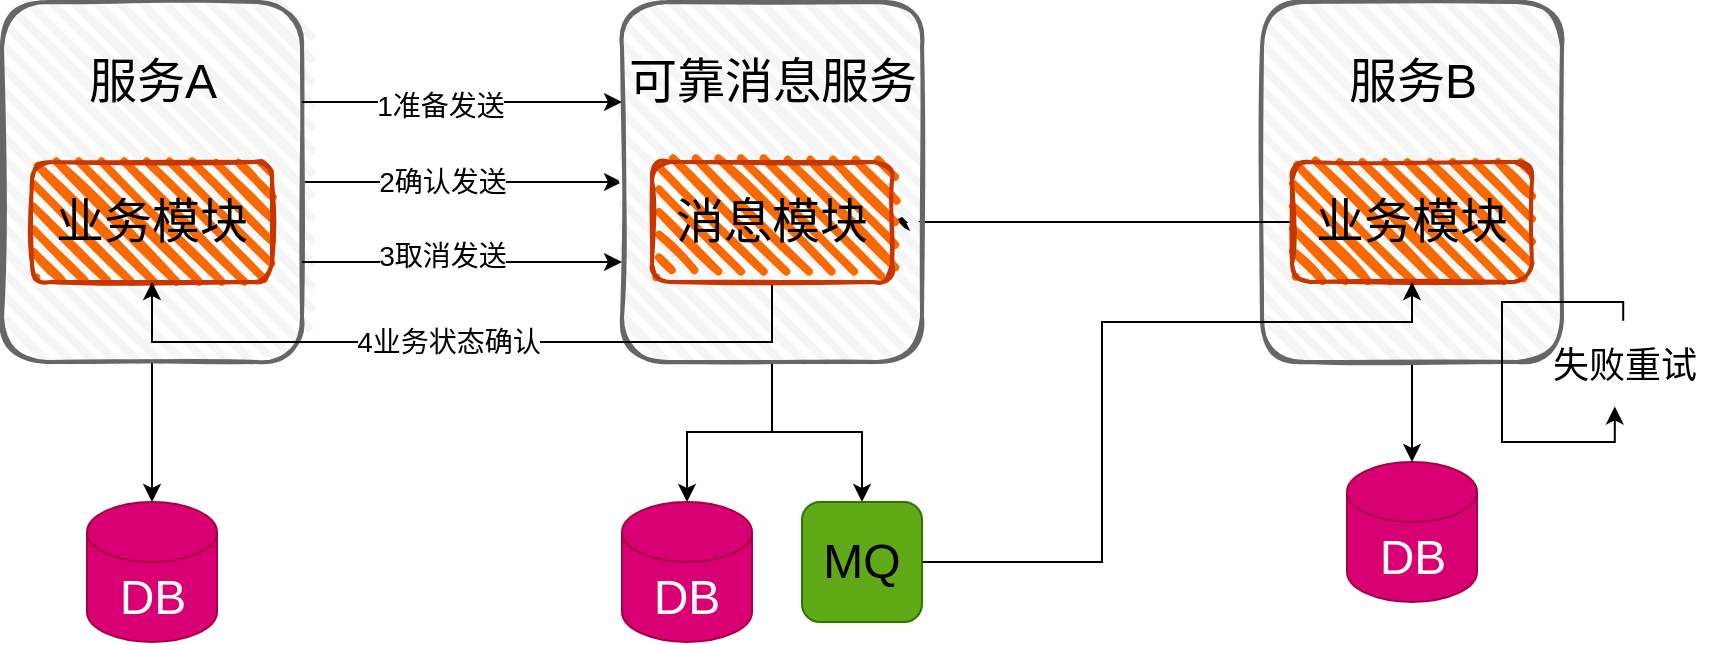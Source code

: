 <mxfile version="20.4.2" type="github">
  <diagram id="GCmwQF0ZHjc94wH3zGRa" name="第 1 页">
    <mxGraphModel dx="1038" dy="547" grid="1" gridSize="10" guides="1" tooltips="1" connect="1" arrows="1" fold="1" page="1" pageScale="1" pageWidth="827" pageHeight="1169" math="0" shadow="0">
      <root>
        <mxCell id="0" />
        <mxCell id="1" parent="0" />
        <mxCell id="BIK9Lq--E2CLPXnOB7SG-14" value="" style="edgeStyle=orthogonalEdgeStyle;rounded=0;orthogonalLoop=1;jettySize=auto;html=1;fontSize=24;entryX=0;entryY=0.5;entryDx=0;entryDy=0;" edge="1" parent="1" source="BIK9Lq--E2CLPXnOB7SG-2" target="BIK9Lq--E2CLPXnOB7SG-9">
          <mxGeometry relative="1" as="geometry">
            <mxPoint x="355" y="730" as="targetPoint" />
          </mxGeometry>
        </mxCell>
        <mxCell id="BIK9Lq--E2CLPXnOB7SG-21" value="2确认发送" style="edgeLabel;html=1;align=center;verticalAlign=middle;resizable=0;points=[];fontSize=14;" vertex="1" connectable="0" parent="BIK9Lq--E2CLPXnOB7SG-14">
          <mxGeometry x="-0.212" y="-1" relative="1" as="geometry">
            <mxPoint x="7" y="-1" as="offset" />
          </mxGeometry>
        </mxCell>
        <mxCell id="BIK9Lq--E2CLPXnOB7SG-29" value="" style="edgeStyle=orthogonalEdgeStyle;rounded=0;orthogonalLoop=1;jettySize=auto;html=1;fontSize=24;fontColor=#000000;" edge="1" parent="1" source="BIK9Lq--E2CLPXnOB7SG-2" target="BIK9Lq--E2CLPXnOB7SG-19">
          <mxGeometry relative="1" as="geometry" />
        </mxCell>
        <mxCell id="BIK9Lq--E2CLPXnOB7SG-2" value="" style="rounded=1;whiteSpace=wrap;html=1;strokeWidth=2;fillWeight=4;hachureGap=8;hachureAngle=45;sketch=1;fillColor=#f5f5f5;fontColor=#333333;strokeColor=#666666;" vertex="1" parent="1">
          <mxGeometry x="90" y="640" width="150" height="180" as="geometry" />
        </mxCell>
        <mxCell id="BIK9Lq--E2CLPXnOB7SG-3" value="&lt;font style=&quot;font-size: 24px;&quot;&gt;业务模块&lt;/font&gt;" style="rounded=1;whiteSpace=wrap;html=1;strokeWidth=2;fillWeight=4;hachureGap=8;hachureAngle=45;fillColor=#fa6800;sketch=1;strokeColor=#C73500;fontColor=#000000;" vertex="1" parent="1">
          <mxGeometry x="105" y="720" width="120" height="60" as="geometry" />
        </mxCell>
        <mxCell id="BIK9Lq--E2CLPXnOB7SG-4" value="服务A" style="text;html=1;align=center;verticalAlign=middle;resizable=0;points=[];autosize=1;strokeColor=none;fillColor=none;fontSize=24;" vertex="1" parent="1">
          <mxGeometry x="120" y="660" width="90" height="40" as="geometry" />
        </mxCell>
        <mxCell id="BIK9Lq--E2CLPXnOB7SG-32" style="edgeStyle=orthogonalEdgeStyle;rounded=0;orthogonalLoop=1;jettySize=auto;html=1;entryX=0.5;entryY=0;entryDx=0;entryDy=0;entryPerimeter=0;fontSize=24;fontColor=#000000;" edge="1" parent="1" source="BIK9Lq--E2CLPXnOB7SG-5" target="BIK9Lq--E2CLPXnOB7SG-25">
          <mxGeometry relative="1" as="geometry" />
        </mxCell>
        <mxCell id="BIK9Lq--E2CLPXnOB7SG-5" value="" style="rounded=1;whiteSpace=wrap;html=1;strokeWidth=2;fillWeight=4;hachureGap=8;hachureAngle=45;sketch=1;fillColor=#f5f5f5;fontColor=#333333;strokeColor=#666666;" vertex="1" parent="1">
          <mxGeometry x="720" y="640" width="150" height="180" as="geometry" />
        </mxCell>
        <mxCell id="BIK9Lq--E2CLPXnOB7SG-30" style="edgeStyle=orthogonalEdgeStyle;rounded=0;orthogonalLoop=1;jettySize=auto;html=1;entryX=1;entryY=0.5;entryDx=0;entryDy=0;fontSize=24;fontColor=#000000;" edge="1" parent="1" source="BIK9Lq--E2CLPXnOB7SG-6" target="BIK9Lq--E2CLPXnOB7SG-10">
          <mxGeometry relative="1" as="geometry" />
        </mxCell>
        <mxCell id="BIK9Lq--E2CLPXnOB7SG-6" value="&lt;font style=&quot;font-size: 24px;&quot;&gt;业务模块&lt;/font&gt;" style="rounded=1;whiteSpace=wrap;html=1;strokeWidth=2;fillWeight=4;hachureGap=8;hachureAngle=45;fillColor=#fa6800;sketch=1;strokeColor=#C73500;fontColor=#000000;" vertex="1" parent="1">
          <mxGeometry x="735" y="720" width="120" height="60" as="geometry" />
        </mxCell>
        <mxCell id="BIK9Lq--E2CLPXnOB7SG-7" value="服务B" style="text;html=1;align=center;verticalAlign=middle;resizable=0;points=[];autosize=1;strokeColor=none;fillColor=none;fontSize=24;" vertex="1" parent="1">
          <mxGeometry x="750" y="660" width="90" height="40" as="geometry" />
        </mxCell>
        <mxCell id="BIK9Lq--E2CLPXnOB7SG-27" style="edgeStyle=orthogonalEdgeStyle;rounded=0;orthogonalLoop=1;jettySize=auto;html=1;entryX=0.5;entryY=0;entryDx=0;entryDy=0;entryPerimeter=0;fontSize=24;fontColor=#000000;" edge="1" parent="1" source="BIK9Lq--E2CLPXnOB7SG-9" target="BIK9Lq--E2CLPXnOB7SG-24">
          <mxGeometry relative="1" as="geometry" />
        </mxCell>
        <mxCell id="BIK9Lq--E2CLPXnOB7SG-28" style="edgeStyle=orthogonalEdgeStyle;rounded=0;orthogonalLoop=1;jettySize=auto;html=1;entryX=0.5;entryY=0;entryDx=0;entryDy=0;fontSize=24;fontColor=#000000;" edge="1" parent="1" source="BIK9Lq--E2CLPXnOB7SG-9" target="BIK9Lq--E2CLPXnOB7SG-26">
          <mxGeometry relative="1" as="geometry" />
        </mxCell>
        <mxCell id="BIK9Lq--E2CLPXnOB7SG-9" value="" style="rounded=1;whiteSpace=wrap;html=1;strokeWidth=2;fillWeight=4;hachureGap=8;hachureAngle=45;sketch=1;fillColor=#f5f5f5;fontColor=#333333;strokeColor=#666666;" vertex="1" parent="1">
          <mxGeometry x="400" y="640" width="150" height="180" as="geometry" />
        </mxCell>
        <mxCell id="BIK9Lq--E2CLPXnOB7SG-18" style="edgeStyle=orthogonalEdgeStyle;rounded=0;orthogonalLoop=1;jettySize=auto;html=1;fontSize=24;exitX=0.5;exitY=1;exitDx=0;exitDy=0;entryX=0.5;entryY=1;entryDx=0;entryDy=0;" edge="1" parent="1" source="BIK9Lq--E2CLPXnOB7SG-10" target="BIK9Lq--E2CLPXnOB7SG-3">
          <mxGeometry relative="1" as="geometry">
            <Array as="points">
              <mxPoint x="475" y="810" />
              <mxPoint x="165" y="810" />
            </Array>
          </mxGeometry>
        </mxCell>
        <mxCell id="BIK9Lq--E2CLPXnOB7SG-23" value="4业务状态确认" style="edgeLabel;html=1;align=center;verticalAlign=middle;resizable=0;points=[];fontSize=14;" vertex="1" connectable="0" parent="BIK9Lq--E2CLPXnOB7SG-18">
          <mxGeometry x="0.08" relative="1" as="geometry">
            <mxPoint x="8" as="offset" />
          </mxGeometry>
        </mxCell>
        <mxCell id="BIK9Lq--E2CLPXnOB7SG-10" value="&lt;font style=&quot;font-size: 24px;&quot;&gt;消息模块&lt;/font&gt;" style="rounded=1;whiteSpace=wrap;html=1;strokeWidth=2;fillWeight=4;hachureGap=8;hachureAngle=45;fillColor=#fa6800;sketch=1;strokeColor=#C73500;fontColor=#000000;" vertex="1" parent="1">
          <mxGeometry x="415" y="720" width="120" height="60" as="geometry" />
        </mxCell>
        <mxCell id="BIK9Lq--E2CLPXnOB7SG-11" value="可靠消息服务" style="text;html=1;align=center;verticalAlign=middle;resizable=0;points=[];autosize=1;strokeColor=none;fillColor=none;fontSize=24;" vertex="1" parent="1">
          <mxGeometry x="390" y="660" width="170" height="40" as="geometry" />
        </mxCell>
        <mxCell id="BIK9Lq--E2CLPXnOB7SG-16" value="" style="edgeStyle=orthogonalEdgeStyle;rounded=0;orthogonalLoop=1;jettySize=auto;html=1;fontSize=24;entryX=0;entryY=0.5;entryDx=0;entryDy=0;" edge="1" parent="1">
          <mxGeometry relative="1" as="geometry">
            <mxPoint x="240" y="690" as="sourcePoint" />
            <mxPoint x="400" y="690" as="targetPoint" />
          </mxGeometry>
        </mxCell>
        <mxCell id="BIK9Lq--E2CLPXnOB7SG-20" value="&lt;font style=&quot;font-size: 14px;&quot;&gt;1准备发送&lt;/font&gt;" style="edgeLabel;html=1;align=center;verticalAlign=middle;resizable=0;points=[];fontSize=24;" vertex="1" connectable="0" parent="BIK9Lq--E2CLPXnOB7SG-16">
          <mxGeometry x="-0.138" y="1" relative="1" as="geometry">
            <mxPoint as="offset" />
          </mxGeometry>
        </mxCell>
        <mxCell id="BIK9Lq--E2CLPXnOB7SG-17" value="" style="edgeStyle=orthogonalEdgeStyle;rounded=0;orthogonalLoop=1;jettySize=auto;html=1;fontSize=24;entryX=0;entryY=0.5;entryDx=0;entryDy=0;" edge="1" parent="1">
          <mxGeometry relative="1" as="geometry">
            <mxPoint x="240" y="770" as="sourcePoint" />
            <mxPoint x="400" y="770" as="targetPoint" />
          </mxGeometry>
        </mxCell>
        <mxCell id="BIK9Lq--E2CLPXnOB7SG-22" value="3取消发送" style="edgeLabel;html=1;align=center;verticalAlign=middle;resizable=0;points=[];fontSize=14;" vertex="1" connectable="0" parent="BIK9Lq--E2CLPXnOB7SG-17">
          <mxGeometry x="-0.25" y="3" relative="1" as="geometry">
            <mxPoint x="10" as="offset" />
          </mxGeometry>
        </mxCell>
        <mxCell id="BIK9Lq--E2CLPXnOB7SG-19" value="DB" style="shape=cylinder3;whiteSpace=wrap;html=1;boundedLbl=1;backgroundOutline=1;size=15;fontSize=24;fillColor=#d80073;fontColor=#ffffff;strokeColor=#A50040;" vertex="1" parent="1">
          <mxGeometry x="132.5" y="890" width="65" height="70" as="geometry" />
        </mxCell>
        <mxCell id="BIK9Lq--E2CLPXnOB7SG-24" value="DB" style="shape=cylinder3;whiteSpace=wrap;html=1;boundedLbl=1;backgroundOutline=1;size=15;fontSize=24;fillColor=#d80073;fontColor=#ffffff;strokeColor=#A50040;" vertex="1" parent="1">
          <mxGeometry x="400" y="890" width="65" height="70" as="geometry" />
        </mxCell>
        <mxCell id="BIK9Lq--E2CLPXnOB7SG-25" value="DB" style="shape=cylinder3;whiteSpace=wrap;html=1;boundedLbl=1;backgroundOutline=1;size=15;fontSize=24;fillColor=#d80073;fontColor=#ffffff;strokeColor=#A50040;" vertex="1" parent="1">
          <mxGeometry x="762.5" y="870" width="65" height="70" as="geometry" />
        </mxCell>
        <mxCell id="BIK9Lq--E2CLPXnOB7SG-31" style="edgeStyle=orthogonalEdgeStyle;rounded=0;orthogonalLoop=1;jettySize=auto;html=1;entryX=0.5;entryY=1;entryDx=0;entryDy=0;fontSize=24;fontColor=#000000;" edge="1" parent="1" source="BIK9Lq--E2CLPXnOB7SG-26" target="BIK9Lq--E2CLPXnOB7SG-6">
          <mxGeometry relative="1" as="geometry">
            <Array as="points">
              <mxPoint x="640" y="920" />
              <mxPoint x="640" y="800" />
              <mxPoint x="795" y="800" />
            </Array>
          </mxGeometry>
        </mxCell>
        <mxCell id="BIK9Lq--E2CLPXnOB7SG-26" value="&lt;font color=&quot;#000000&quot; style=&quot;font-size: 24px;&quot;&gt;MQ&lt;/font&gt;" style="rounded=1;whiteSpace=wrap;html=1;fontSize=14;fillColor=#60a917;fontColor=#ffffff;strokeColor=#2D7600;" vertex="1" parent="1">
          <mxGeometry x="490" y="890" width="60" height="60" as="geometry" />
        </mxCell>
        <mxCell id="BIK9Lq--E2CLPXnOB7SG-34" style="edgeStyle=orthogonalEdgeStyle;rounded=0;orthogonalLoop=1;jettySize=auto;html=1;fontSize=18;fontColor=#000000;exitX=0.496;exitY=-0.015;exitDx=0;exitDy=0;exitPerimeter=0;entryX=0.454;entryY=1.055;entryDx=0;entryDy=0;entryPerimeter=0;" edge="1" parent="1" source="BIK9Lq--E2CLPXnOB7SG-33" target="BIK9Lq--E2CLPXnOB7SG-33">
          <mxGeometry relative="1" as="geometry">
            <mxPoint x="900" y="850" as="targetPoint" />
            <mxPoint x="650" y="990" as="sourcePoint" />
            <Array as="points">
              <mxPoint x="901" y="790" />
              <mxPoint x="840" y="790" />
              <mxPoint x="840" y="860" />
              <mxPoint x="896" y="860" />
            </Array>
          </mxGeometry>
        </mxCell>
        <mxCell id="BIK9Lq--E2CLPXnOB7SG-33" value="&lt;font style=&quot;font-size: 18px;&quot;&gt;失败重试&lt;/font&gt;" style="text;html=1;align=center;verticalAlign=middle;resizable=0;points=[];autosize=1;strokeColor=none;fillColor=none;fontSize=24;fontColor=#000000;" vertex="1" parent="1">
          <mxGeometry x="851" y="800" width="100" height="40" as="geometry" />
        </mxCell>
      </root>
    </mxGraphModel>
  </diagram>
</mxfile>
